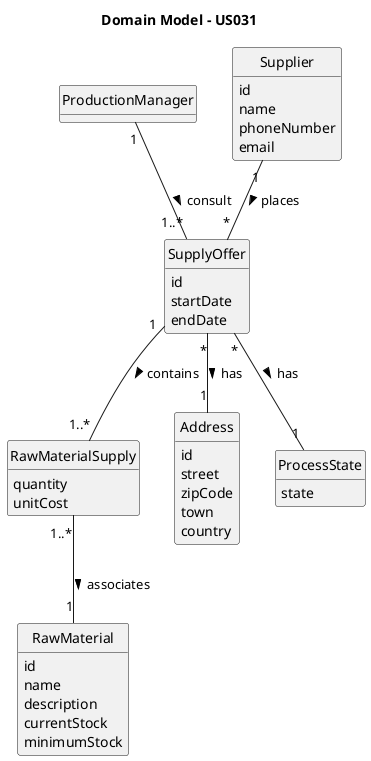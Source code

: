 @startuml
skinparam monochrome true
skinparam packageStyle rectangle
skinparam shadowing false

skinparam classAttributeIconSize 0

hide circle
hide methods

title Domain Model - US031

class ProductionManager {
}

class Supplier {
    id
    name
    phoneNumber
    email
}

class SupplyOffer {
    id
    startDate
    endDate
}

class RawMaterialSupply {
    quantity
    unitCost
}

class RawMaterial {
    id
    name
    description
    currentStock
    minimumStock
}

class Address {
    id
    street
    zipCode
    town
    country
}

enum ProcessState {
    state
}

ProductionManager "1" -- "1..*" SupplyOffer : consult >
Supplier "1" -- "*" SupplyOffer : places >
SupplyOffer "*" -- "1" Address : has >
SupplyOffer "*" -- "1" ProcessState : has >
SupplyOffer "1" -- "1..*" RawMaterialSupply : contains >
RawMaterialSupply "1..*" -- "1" RawMaterial : associates >

@enduml
